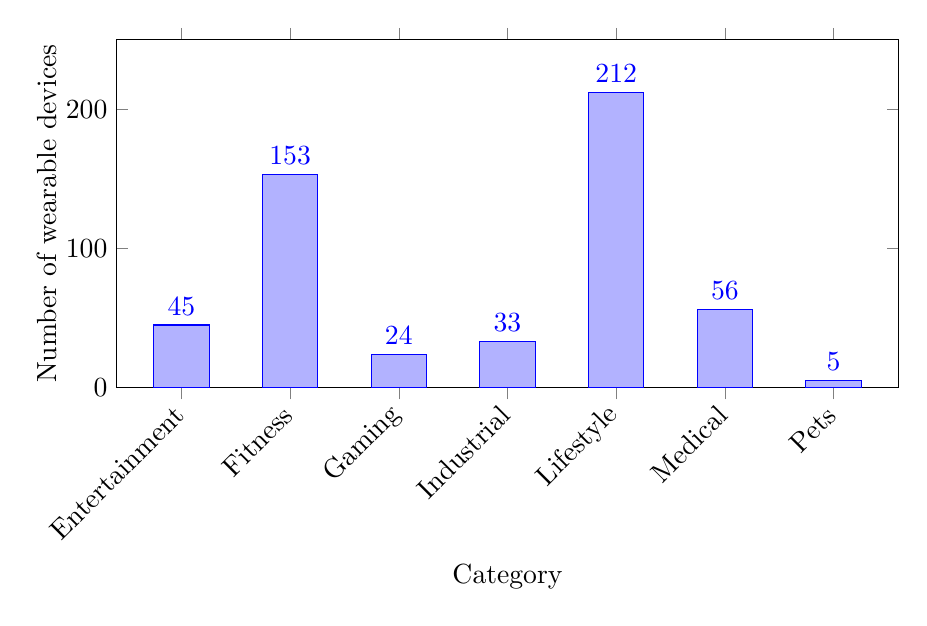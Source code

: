 \begin{tikzpicture}
\begin{axis}[
    height=6cm,
    width=0.95\textwidth,
    xlabel={Category},
    xticklabel style={rotate=45, anchor=east, yshift=-0.5ex},
    ylabel={Number of wearable devices},
    yticklabel style={align=right,inner sep=0pt,xshift=-0.3em},
    nodes near coords align={vertical},
    nodes near coords,
    xtick=data,
    symbolic x coords={Entertainment,Fitness,Gaming,Industrial,Lifestyle,Medical,Pets},
    ybar,
    ymax=250,
    ymin=0,
    bar width=20pt,
    ]
    \addplot coordinates {(Entertainment,45) (Fitness,153) (Gaming,24) (Industrial,33) (Lifestyle,212) (Medical,56) (Pets,5)};
\end{axis}
  

\end{tikzpicture}